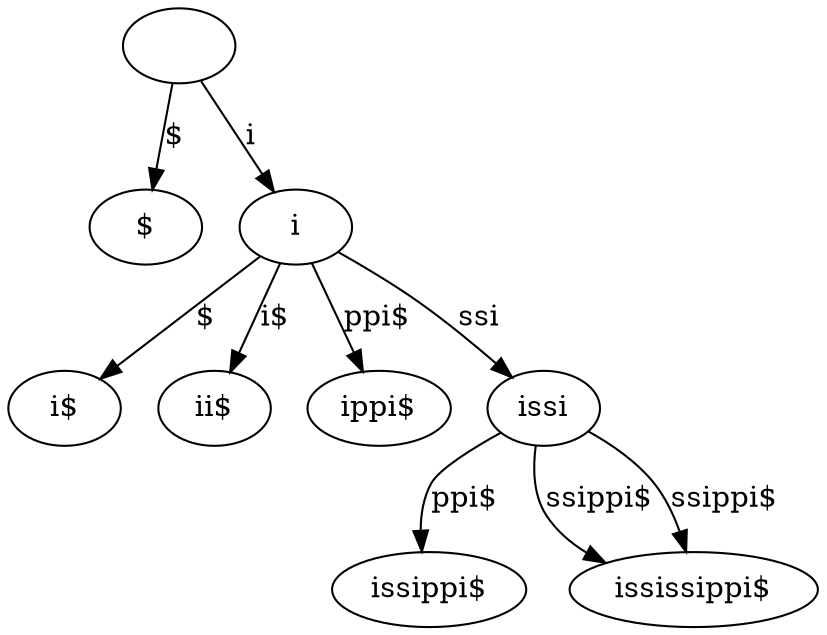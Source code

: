 // Suffix tree
digraph {
	"|" [label=""]
	"$|$" [label="$"]
	"|" -> "$|$" [label="$"]
	"i|i" [label=i]
	"$|i$" [label="i$"]
	"i|i" -> "$|i$" [label="$"]
	"i$|ii$" [label="ii$"]
	"i|i" -> "i$|ii$" [label="i$"]
	"ppi$|ippi$" [label="ippi$"]
	"i|i" -> "ppi$|ippi$" [label="ppi$"]
	"ssi|issi" [label=issi]
	"ppi$|issippi$" [label="issippi$"]
	"ssi|issi" -> "ppi$|issippi$" [label="ppi$"]
	"ssippi$|ississippi$" [label="ississippi$"]
	"ssi|issi" -> "ssippi$|ississippi$" [label="ssippi$"]
	"ssippi$|ississippi$" [label="ississippi$"]
	"ssi|issi" -> "ssippi$|ississippi$" [label="ssippi$"]
	"i|i" -> "ssi|issi" [label=ssi]
	"|" -> "i|i" [label=i]
}
